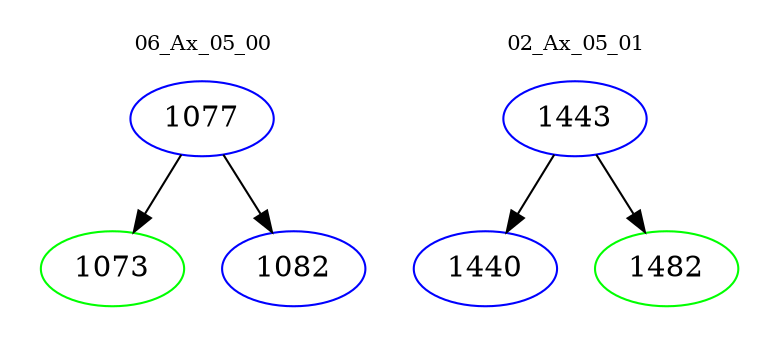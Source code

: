 digraph{
subgraph cluster_0 {
color = white
label = "06_Ax_05_00";
fontsize=10;
T0_1077 [label="1077", color="blue"]
T0_1077 -> T0_1073 [color="black"]
T0_1073 [label="1073", color="green"]
T0_1077 -> T0_1082 [color="black"]
T0_1082 [label="1082", color="blue"]
}
subgraph cluster_1 {
color = white
label = "02_Ax_05_01";
fontsize=10;
T1_1443 [label="1443", color="blue"]
T1_1443 -> T1_1440 [color="black"]
T1_1440 [label="1440", color="blue"]
T1_1443 -> T1_1482 [color="black"]
T1_1482 [label="1482", color="green"]
}
}
